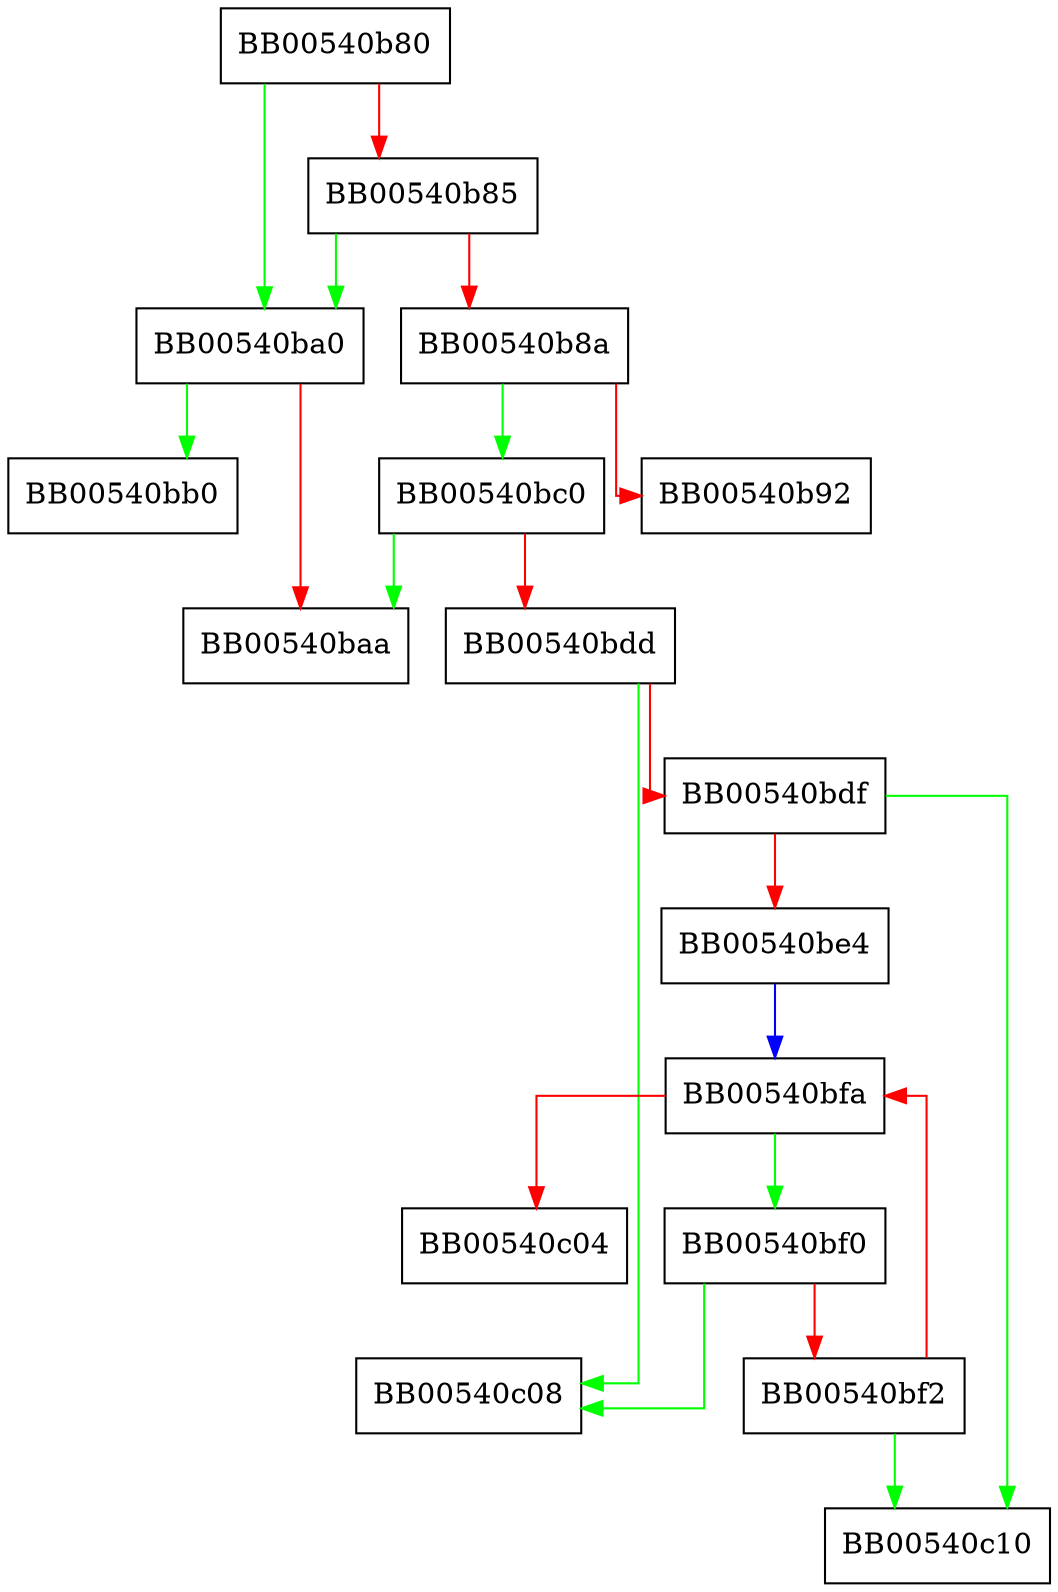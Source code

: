 digraph BN_cmp {
  node [shape="box"];
  graph [splines=ortho];
  BB00540b80 -> BB00540ba0 [color="green"];
  BB00540b80 -> BB00540b85 [color="red"];
  BB00540b85 -> BB00540ba0 [color="green"];
  BB00540b85 -> BB00540b8a [color="red"];
  BB00540b8a -> BB00540bc0 [color="green"];
  BB00540b8a -> BB00540b92 [color="red"];
  BB00540ba0 -> BB00540bb0 [color="green"];
  BB00540ba0 -> BB00540baa [color="red"];
  BB00540bc0 -> BB00540baa [color="green"];
  BB00540bc0 -> BB00540bdd [color="red"];
  BB00540bdd -> BB00540c08 [color="green"];
  BB00540bdd -> BB00540bdf [color="red"];
  BB00540bdf -> BB00540c10 [color="green"];
  BB00540bdf -> BB00540be4 [color="red"];
  BB00540be4 -> BB00540bfa [color="blue"];
  BB00540bf0 -> BB00540c08 [color="green"];
  BB00540bf0 -> BB00540bf2 [color="red"];
  BB00540bf2 -> BB00540c10 [color="green"];
  BB00540bf2 -> BB00540bfa [color="red"];
  BB00540bfa -> BB00540bf0 [color="green"];
  BB00540bfa -> BB00540c04 [color="red"];
}